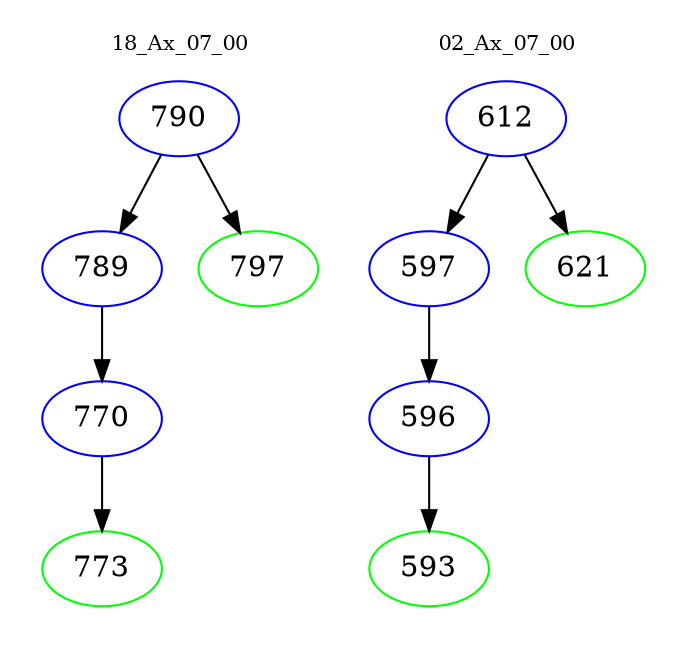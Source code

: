 digraph{
subgraph cluster_0 {
color = white
label = "18_Ax_07_00";
fontsize=10;
T0_790 [label="790", color="blue"]
T0_790 -> T0_789 [color="black"]
T0_789 [label="789", color="blue"]
T0_789 -> T0_770 [color="black"]
T0_770 [label="770", color="blue"]
T0_770 -> T0_773 [color="black"]
T0_773 [label="773", color="green"]
T0_790 -> T0_797 [color="black"]
T0_797 [label="797", color="green"]
}
subgraph cluster_1 {
color = white
label = "02_Ax_07_00";
fontsize=10;
T1_612 [label="612", color="blue"]
T1_612 -> T1_597 [color="black"]
T1_597 [label="597", color="blue"]
T1_597 -> T1_596 [color="black"]
T1_596 [label="596", color="blue"]
T1_596 -> T1_593 [color="black"]
T1_593 [label="593", color="green"]
T1_612 -> T1_621 [color="black"]
T1_621 [label="621", color="green"]
}
}
